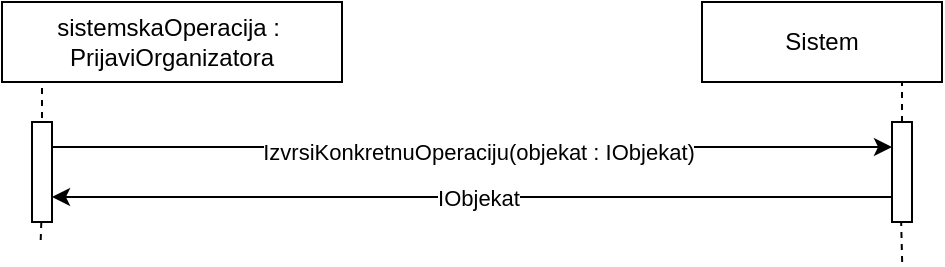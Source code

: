 <mxfile version="15.3.0" type="device"><diagram id="R2lEEEUBdFMjLlhIrx00" name="Page-1"><mxGraphModel dx="1038" dy="547" grid="1" gridSize="10" guides="1" tooltips="1" connect="1" arrows="1" fold="1" page="1" pageScale="1" pageWidth="850" pageHeight="1100" math="0" shadow="0" extFonts="Permanent Marker^https://fonts.googleapis.com/css?family=Permanent+Marker"><root><mxCell id="0"/><mxCell id="1" parent="0"/><mxCell id="MZdUHQhWcqzAXZDMpgkh-3" value="" style="endArrow=none;dashed=1;html=1;" parent="1" source="MZdUHQhWcqzAXZDMpgkh-11" edge="1"><mxGeometry width="50" height="50" relative="1" as="geometry"><mxPoint x="600" y="810" as="sourcePoint"/><mxPoint x="600" y="800" as="targetPoint"/></mxGeometry></mxCell><mxCell id="MZdUHQhWcqzAXZDMpgkh-5" value="" style="endArrow=none;dashed=1;html=1;" parent="1" edge="1"><mxGeometry width="50" height="50" relative="1" as="geometry"><mxPoint x="170" y="830" as="sourcePoint"/><mxPoint x="170" y="790" as="targetPoint"/></mxGeometry></mxCell><mxCell id="MZdUHQhWcqzAXZDMpgkh-6" style="edgeStyle=orthogonalEdgeStyle;rounded=0;orthogonalLoop=1;jettySize=auto;html=1;exitX=1;exitY=0.25;exitDx=0;exitDy=0;entryX=0;entryY=0.25;entryDx=0;entryDy=0;" parent="1" source="MZdUHQhWcqzAXZDMpgkh-8" target="MZdUHQhWcqzAXZDMpgkh-11" edge="1"><mxGeometry relative="1" as="geometry"/></mxCell><mxCell id="MZdUHQhWcqzAXZDMpgkh-7" value="IzvrsiKonkretnuOperaciju(objekat : IObjekat)" style="edgeLabel;html=1;align=center;verticalAlign=middle;resizable=0;points=[];" parent="MZdUHQhWcqzAXZDMpgkh-6" vertex="1" connectable="0"><mxGeometry x="-0.125" y="-1" relative="1" as="geometry"><mxPoint x="29" y="1" as="offset"/></mxGeometry></mxCell><mxCell id="MZdUHQhWcqzAXZDMpgkh-8" value="" style="rounded=0;whiteSpace=wrap;html=1;" parent="1" vertex="1"><mxGeometry x="165" y="820" width="10" height="50" as="geometry"/></mxCell><mxCell id="MZdUHQhWcqzAXZDMpgkh-9" style="edgeStyle=orthogonalEdgeStyle;rounded=0;orthogonalLoop=1;jettySize=auto;html=1;exitX=0;exitY=0.75;exitDx=0;exitDy=0;entryX=1;entryY=0.75;entryDx=0;entryDy=0;" parent="1" source="MZdUHQhWcqzAXZDMpgkh-11" target="MZdUHQhWcqzAXZDMpgkh-8" edge="1"><mxGeometry relative="1" as="geometry"/></mxCell><mxCell id="MZdUHQhWcqzAXZDMpgkh-10" value="IObjekat" style="edgeLabel;html=1;align=center;verticalAlign=middle;resizable=0;points=[];" parent="MZdUHQhWcqzAXZDMpgkh-9" vertex="1" connectable="0"><mxGeometry x="0.092" relative="1" as="geometry"><mxPoint x="22" as="offset"/></mxGeometry></mxCell><mxCell id="MZdUHQhWcqzAXZDMpgkh-11" value="" style="rounded=0;whiteSpace=wrap;html=1;" parent="1" vertex="1"><mxGeometry x="595" y="820" width="10" height="50" as="geometry"/></mxCell><mxCell id="MZdUHQhWcqzAXZDMpgkh-12" value="" style="endArrow=none;dashed=1;html=1;" parent="1" edge="1"><mxGeometry width="50" height="50" relative="1" as="geometry"><mxPoint x="169.352" y="879" as="sourcePoint"/><mxPoint x="169.66" y="870" as="targetPoint"/></mxGeometry></mxCell><mxCell id="MZdUHQhWcqzAXZDMpgkh-13" value="" style="endArrow=none;dashed=1;html=1;entryX=0.5;entryY=1;entryDx=0;entryDy=0;" parent="1" edge="1"><mxGeometry width="50" height="50" relative="1" as="geometry"><mxPoint x="600.08" y="890.0" as="sourcePoint"/><mxPoint x="599.58" y="870" as="targetPoint"/></mxGeometry></mxCell><mxCell id="MZdUHQhWcqzAXZDMpgkh-14" value="Sistem" style="rounded=0;whiteSpace=wrap;html=1;" parent="1" vertex="1"><mxGeometry x="500" y="760" width="120" height="40" as="geometry"/></mxCell><mxCell id="TvaT66LOq8DFy4_YnLpQ-1" value="sistemskaOperacija :&amp;nbsp;&lt;br&gt;PrijaviOrganizatora" style="rounded=0;whiteSpace=wrap;html=1;" vertex="1" parent="1"><mxGeometry x="150" y="760" width="170" height="40" as="geometry"/></mxCell></root></mxGraphModel></diagram></mxfile>